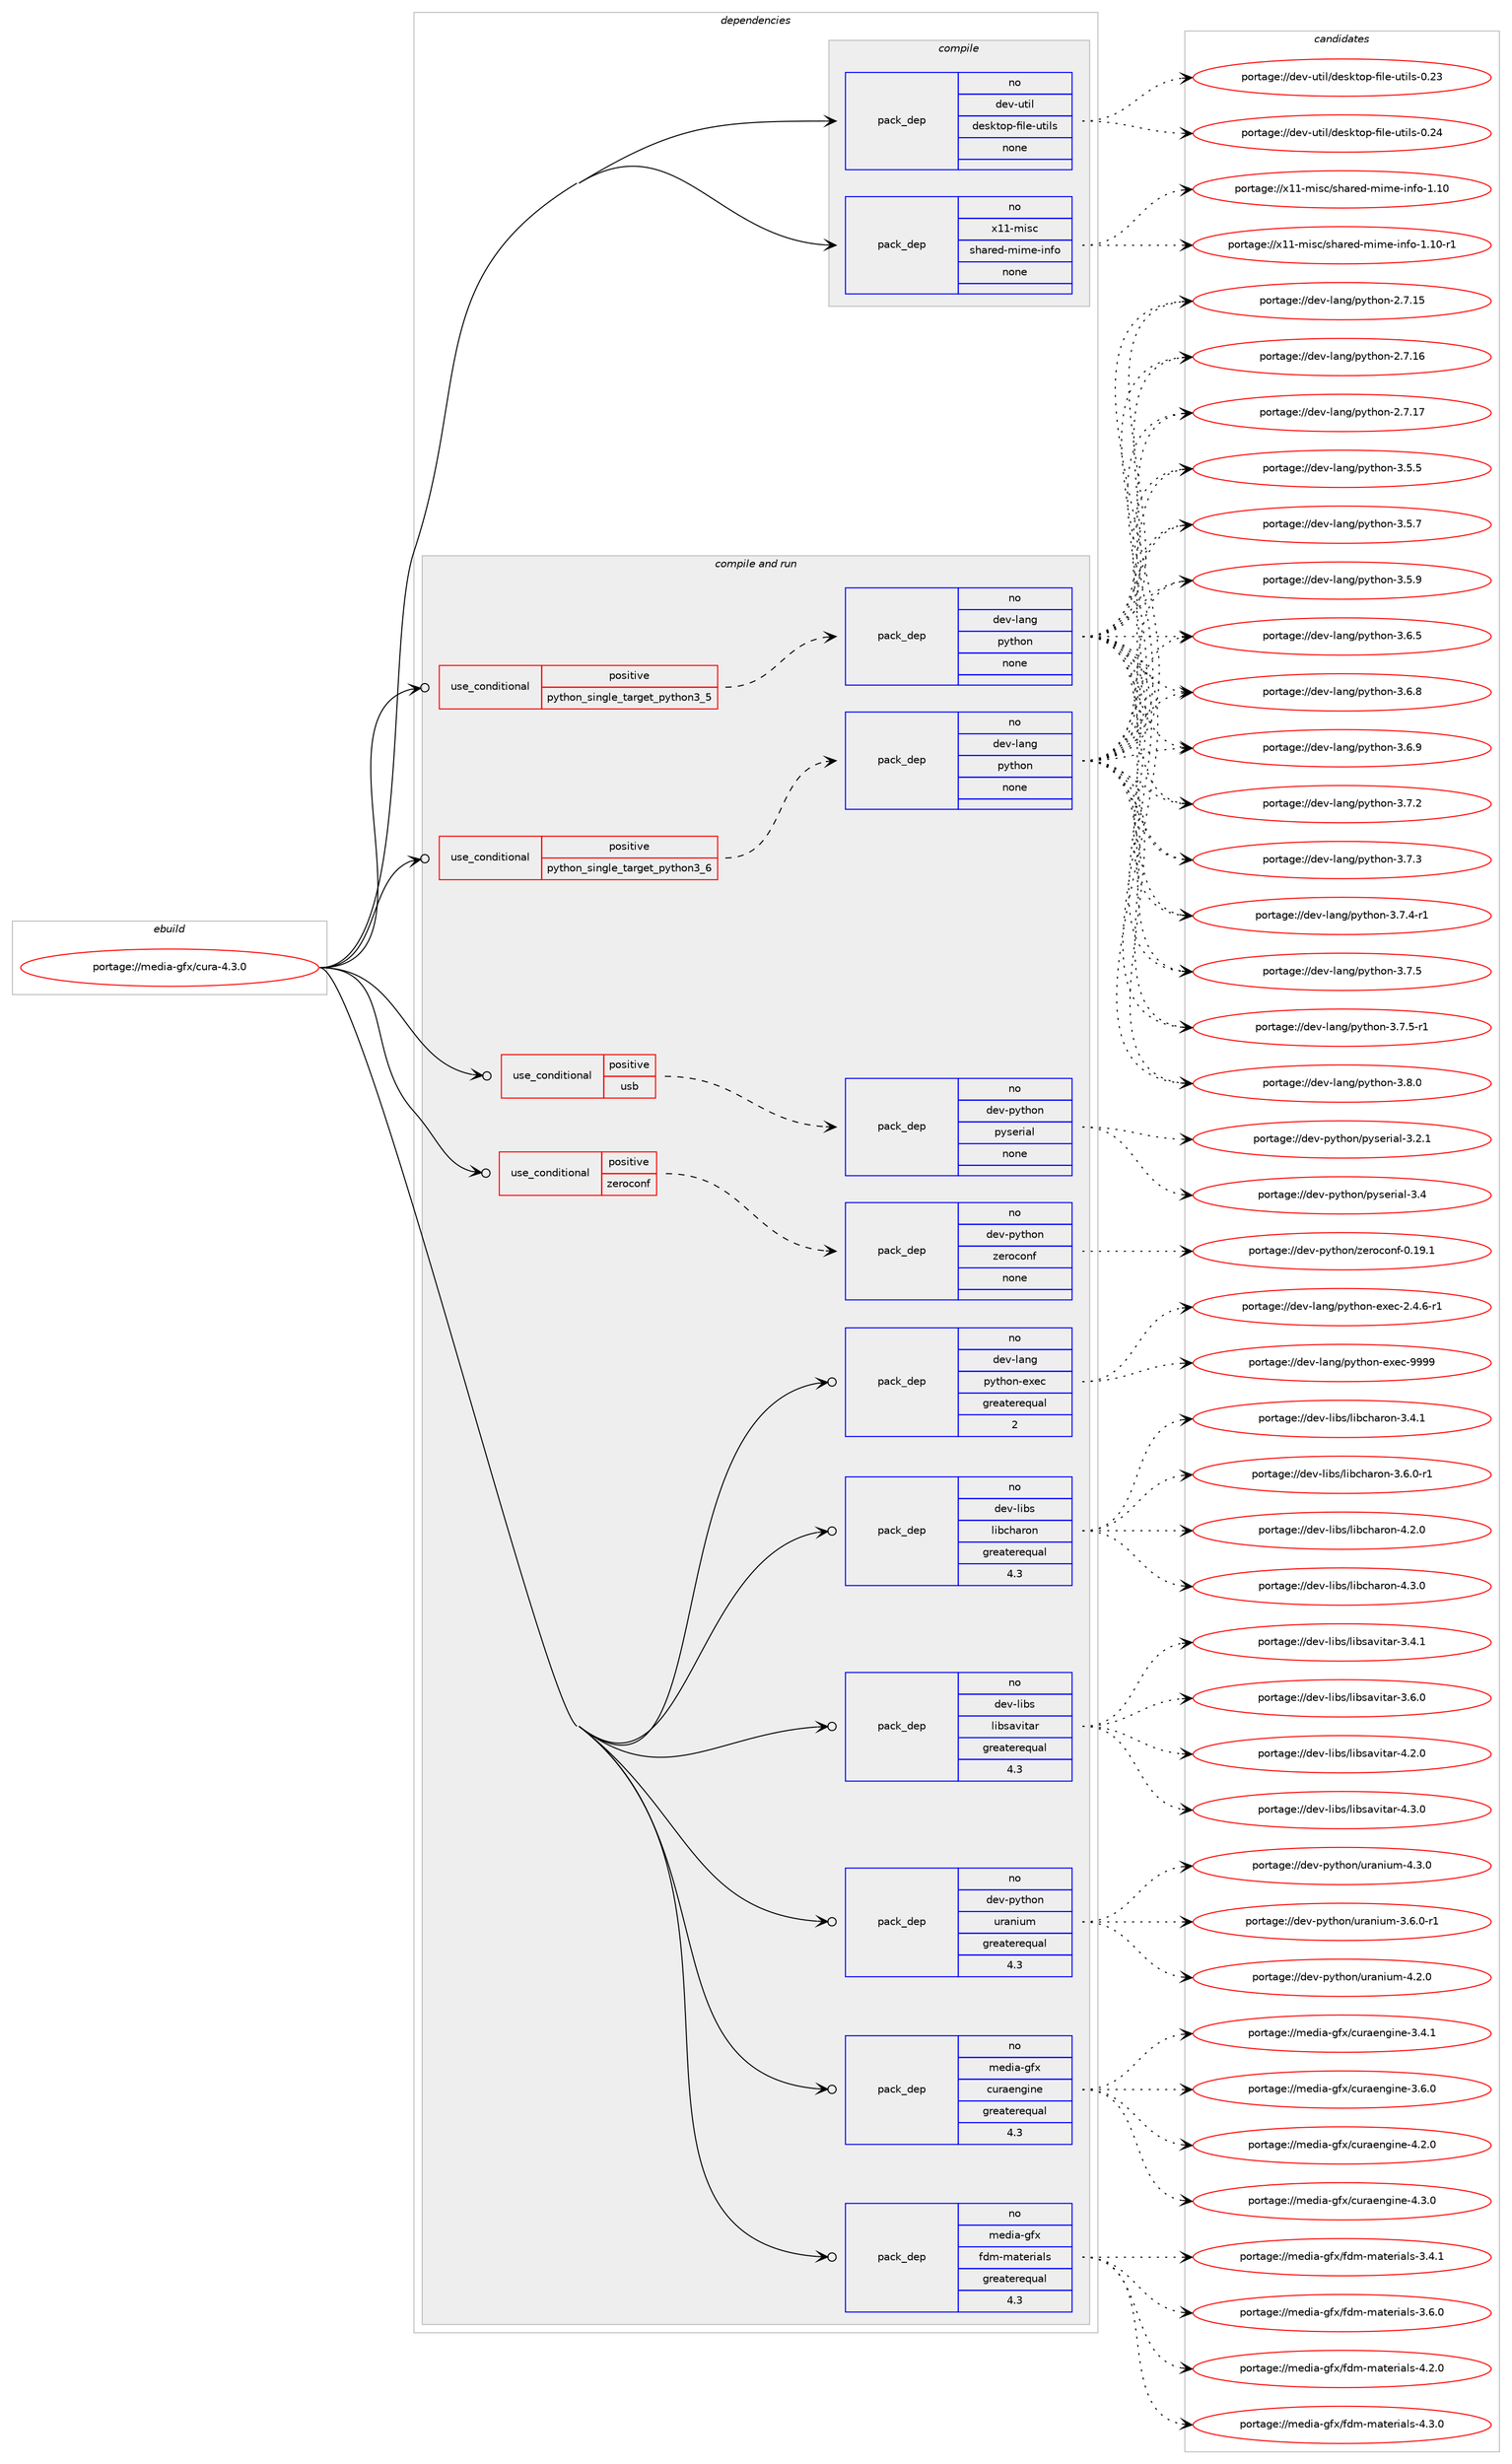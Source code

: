 digraph prolog {

# *************
# Graph options
# *************

newrank=true;
concentrate=true;
compound=true;
graph [rankdir=LR,fontname=Helvetica,fontsize=10,ranksep=1.5];#, ranksep=2.5, nodesep=0.2];
edge  [arrowhead=vee];
node  [fontname=Helvetica,fontsize=10];

# **********
# The ebuild
# **********

subgraph cluster_leftcol {
color=gray;
rank=same;
label=<<i>ebuild</i>>;
id [label="portage://media-gfx/cura-4.3.0", color=red, width=4, href="../media-gfx/cura-4.3.0.svg"];
}

# ****************
# The dependencies
# ****************

subgraph cluster_midcol {
color=gray;
label=<<i>dependencies</i>>;
subgraph cluster_compile {
fillcolor="#eeeeee";
style=filled;
label=<<i>compile</i>>;
subgraph pack228479 {
dependency311472 [label=<<TABLE BORDER="0" CELLBORDER="1" CELLSPACING="0" CELLPADDING="4" WIDTH="220"><TR><TD ROWSPAN="6" CELLPADDING="30">pack_dep</TD></TR><TR><TD WIDTH="110">no</TD></TR><TR><TD>dev-util</TD></TR><TR><TD>desktop-file-utils</TD></TR><TR><TD>none</TD></TR><TR><TD></TD></TR></TABLE>>, shape=none, color=blue];
}
id:e -> dependency311472:w [weight=20,style="solid",arrowhead="vee"];
subgraph pack228480 {
dependency311473 [label=<<TABLE BORDER="0" CELLBORDER="1" CELLSPACING="0" CELLPADDING="4" WIDTH="220"><TR><TD ROWSPAN="6" CELLPADDING="30">pack_dep</TD></TR><TR><TD WIDTH="110">no</TD></TR><TR><TD>x11-misc</TD></TR><TR><TD>shared-mime-info</TD></TR><TR><TD>none</TD></TR><TR><TD></TD></TR></TABLE>>, shape=none, color=blue];
}
id:e -> dependency311473:w [weight=20,style="solid",arrowhead="vee"];
}
subgraph cluster_compileandrun {
fillcolor="#eeeeee";
style=filled;
label=<<i>compile and run</i>>;
subgraph cond77957 {
dependency311474 [label=<<TABLE BORDER="0" CELLBORDER="1" CELLSPACING="0" CELLPADDING="4"><TR><TD ROWSPAN="3" CELLPADDING="10">use_conditional</TD></TR><TR><TD>positive</TD></TR><TR><TD>python_single_target_python3_5</TD></TR></TABLE>>, shape=none, color=red];
subgraph pack228481 {
dependency311475 [label=<<TABLE BORDER="0" CELLBORDER="1" CELLSPACING="0" CELLPADDING="4" WIDTH="220"><TR><TD ROWSPAN="6" CELLPADDING="30">pack_dep</TD></TR><TR><TD WIDTH="110">no</TD></TR><TR><TD>dev-lang</TD></TR><TR><TD>python</TD></TR><TR><TD>none</TD></TR><TR><TD></TD></TR></TABLE>>, shape=none, color=blue];
}
dependency311474:e -> dependency311475:w [weight=20,style="dashed",arrowhead="vee"];
}
id:e -> dependency311474:w [weight=20,style="solid",arrowhead="odotvee"];
subgraph cond77958 {
dependency311476 [label=<<TABLE BORDER="0" CELLBORDER="1" CELLSPACING="0" CELLPADDING="4"><TR><TD ROWSPAN="3" CELLPADDING="10">use_conditional</TD></TR><TR><TD>positive</TD></TR><TR><TD>python_single_target_python3_6</TD></TR></TABLE>>, shape=none, color=red];
subgraph pack228482 {
dependency311477 [label=<<TABLE BORDER="0" CELLBORDER="1" CELLSPACING="0" CELLPADDING="4" WIDTH="220"><TR><TD ROWSPAN="6" CELLPADDING="30">pack_dep</TD></TR><TR><TD WIDTH="110">no</TD></TR><TR><TD>dev-lang</TD></TR><TR><TD>python</TD></TR><TR><TD>none</TD></TR><TR><TD></TD></TR></TABLE>>, shape=none, color=blue];
}
dependency311476:e -> dependency311477:w [weight=20,style="dashed",arrowhead="vee"];
}
id:e -> dependency311476:w [weight=20,style="solid",arrowhead="odotvee"];
subgraph cond77959 {
dependency311478 [label=<<TABLE BORDER="0" CELLBORDER="1" CELLSPACING="0" CELLPADDING="4"><TR><TD ROWSPAN="3" CELLPADDING="10">use_conditional</TD></TR><TR><TD>positive</TD></TR><TR><TD>usb</TD></TR></TABLE>>, shape=none, color=red];
subgraph pack228483 {
dependency311479 [label=<<TABLE BORDER="0" CELLBORDER="1" CELLSPACING="0" CELLPADDING="4" WIDTH="220"><TR><TD ROWSPAN="6" CELLPADDING="30">pack_dep</TD></TR><TR><TD WIDTH="110">no</TD></TR><TR><TD>dev-python</TD></TR><TR><TD>pyserial</TD></TR><TR><TD>none</TD></TR><TR><TD></TD></TR></TABLE>>, shape=none, color=blue];
}
dependency311478:e -> dependency311479:w [weight=20,style="dashed",arrowhead="vee"];
}
id:e -> dependency311478:w [weight=20,style="solid",arrowhead="odotvee"];
subgraph cond77960 {
dependency311480 [label=<<TABLE BORDER="0" CELLBORDER="1" CELLSPACING="0" CELLPADDING="4"><TR><TD ROWSPAN="3" CELLPADDING="10">use_conditional</TD></TR><TR><TD>positive</TD></TR><TR><TD>zeroconf</TD></TR></TABLE>>, shape=none, color=red];
subgraph pack228484 {
dependency311481 [label=<<TABLE BORDER="0" CELLBORDER="1" CELLSPACING="0" CELLPADDING="4" WIDTH="220"><TR><TD ROWSPAN="6" CELLPADDING="30">pack_dep</TD></TR><TR><TD WIDTH="110">no</TD></TR><TR><TD>dev-python</TD></TR><TR><TD>zeroconf</TD></TR><TR><TD>none</TD></TR><TR><TD></TD></TR></TABLE>>, shape=none, color=blue];
}
dependency311480:e -> dependency311481:w [weight=20,style="dashed",arrowhead="vee"];
}
id:e -> dependency311480:w [weight=20,style="solid",arrowhead="odotvee"];
subgraph pack228485 {
dependency311482 [label=<<TABLE BORDER="0" CELLBORDER="1" CELLSPACING="0" CELLPADDING="4" WIDTH="220"><TR><TD ROWSPAN="6" CELLPADDING="30">pack_dep</TD></TR><TR><TD WIDTH="110">no</TD></TR><TR><TD>dev-lang</TD></TR><TR><TD>python-exec</TD></TR><TR><TD>greaterequal</TD></TR><TR><TD>2</TD></TR></TABLE>>, shape=none, color=blue];
}
id:e -> dependency311482:w [weight=20,style="solid",arrowhead="odotvee"];
subgraph pack228486 {
dependency311483 [label=<<TABLE BORDER="0" CELLBORDER="1" CELLSPACING="0" CELLPADDING="4" WIDTH="220"><TR><TD ROWSPAN="6" CELLPADDING="30">pack_dep</TD></TR><TR><TD WIDTH="110">no</TD></TR><TR><TD>dev-libs</TD></TR><TR><TD>libcharon</TD></TR><TR><TD>greaterequal</TD></TR><TR><TD>4.3</TD></TR></TABLE>>, shape=none, color=blue];
}
id:e -> dependency311483:w [weight=20,style="solid",arrowhead="odotvee"];
subgraph pack228487 {
dependency311484 [label=<<TABLE BORDER="0" CELLBORDER="1" CELLSPACING="0" CELLPADDING="4" WIDTH="220"><TR><TD ROWSPAN="6" CELLPADDING="30">pack_dep</TD></TR><TR><TD WIDTH="110">no</TD></TR><TR><TD>dev-libs</TD></TR><TR><TD>libsavitar</TD></TR><TR><TD>greaterequal</TD></TR><TR><TD>4.3</TD></TR></TABLE>>, shape=none, color=blue];
}
id:e -> dependency311484:w [weight=20,style="solid",arrowhead="odotvee"];
subgraph pack228488 {
dependency311485 [label=<<TABLE BORDER="0" CELLBORDER="1" CELLSPACING="0" CELLPADDING="4" WIDTH="220"><TR><TD ROWSPAN="6" CELLPADDING="30">pack_dep</TD></TR><TR><TD WIDTH="110">no</TD></TR><TR><TD>dev-python</TD></TR><TR><TD>uranium</TD></TR><TR><TD>greaterequal</TD></TR><TR><TD>4.3</TD></TR></TABLE>>, shape=none, color=blue];
}
id:e -> dependency311485:w [weight=20,style="solid",arrowhead="odotvee"];
subgraph pack228489 {
dependency311486 [label=<<TABLE BORDER="0" CELLBORDER="1" CELLSPACING="0" CELLPADDING="4" WIDTH="220"><TR><TD ROWSPAN="6" CELLPADDING="30">pack_dep</TD></TR><TR><TD WIDTH="110">no</TD></TR><TR><TD>media-gfx</TD></TR><TR><TD>curaengine</TD></TR><TR><TD>greaterequal</TD></TR><TR><TD>4.3</TD></TR></TABLE>>, shape=none, color=blue];
}
id:e -> dependency311486:w [weight=20,style="solid",arrowhead="odotvee"];
subgraph pack228490 {
dependency311487 [label=<<TABLE BORDER="0" CELLBORDER="1" CELLSPACING="0" CELLPADDING="4" WIDTH="220"><TR><TD ROWSPAN="6" CELLPADDING="30">pack_dep</TD></TR><TR><TD WIDTH="110">no</TD></TR><TR><TD>media-gfx</TD></TR><TR><TD>fdm-materials</TD></TR><TR><TD>greaterequal</TD></TR><TR><TD>4.3</TD></TR></TABLE>>, shape=none, color=blue];
}
id:e -> dependency311487:w [weight=20,style="solid",arrowhead="odotvee"];
}
subgraph cluster_run {
fillcolor="#eeeeee";
style=filled;
label=<<i>run</i>>;
}
}

# **************
# The candidates
# **************

subgraph cluster_choices {
rank=same;
color=gray;
label=<<i>candidates</i>>;

subgraph choice228479 {
color=black;
nodesep=1;
choiceportage100101118451171161051084710010111510711611111245102105108101451171161051081154548465051 [label="portage://dev-util/desktop-file-utils-0.23", color=red, width=4,href="../dev-util/desktop-file-utils-0.23.svg"];
choiceportage100101118451171161051084710010111510711611111245102105108101451171161051081154548465052 [label="portage://dev-util/desktop-file-utils-0.24", color=red, width=4,href="../dev-util/desktop-file-utils-0.24.svg"];
dependency311472:e -> choiceportage100101118451171161051084710010111510711611111245102105108101451171161051081154548465051:w [style=dotted,weight="100"];
dependency311472:e -> choiceportage100101118451171161051084710010111510711611111245102105108101451171161051081154548465052:w [style=dotted,weight="100"];
}
subgraph choice228480 {
color=black;
nodesep=1;
choiceportage12049494510910511599471151049711410110045109105109101451051101021114549464948 [label="portage://x11-misc/shared-mime-info-1.10", color=red, width=4,href="../x11-misc/shared-mime-info-1.10.svg"];
choiceportage120494945109105115994711510497114101100451091051091014510511010211145494649484511449 [label="portage://x11-misc/shared-mime-info-1.10-r1", color=red, width=4,href="../x11-misc/shared-mime-info-1.10-r1.svg"];
dependency311473:e -> choiceportage12049494510910511599471151049711410110045109105109101451051101021114549464948:w [style=dotted,weight="100"];
dependency311473:e -> choiceportage120494945109105115994711510497114101100451091051091014510511010211145494649484511449:w [style=dotted,weight="100"];
}
subgraph choice228481 {
color=black;
nodesep=1;
choiceportage10010111845108971101034711212111610411111045504655464953 [label="portage://dev-lang/python-2.7.15", color=red, width=4,href="../dev-lang/python-2.7.15.svg"];
choiceportage10010111845108971101034711212111610411111045504655464954 [label="portage://dev-lang/python-2.7.16", color=red, width=4,href="../dev-lang/python-2.7.16.svg"];
choiceportage10010111845108971101034711212111610411111045504655464955 [label="portage://dev-lang/python-2.7.17", color=red, width=4,href="../dev-lang/python-2.7.17.svg"];
choiceportage100101118451089711010347112121116104111110455146534653 [label="portage://dev-lang/python-3.5.5", color=red, width=4,href="../dev-lang/python-3.5.5.svg"];
choiceportage100101118451089711010347112121116104111110455146534655 [label="portage://dev-lang/python-3.5.7", color=red, width=4,href="../dev-lang/python-3.5.7.svg"];
choiceportage100101118451089711010347112121116104111110455146534657 [label="portage://dev-lang/python-3.5.9", color=red, width=4,href="../dev-lang/python-3.5.9.svg"];
choiceportage100101118451089711010347112121116104111110455146544653 [label="portage://dev-lang/python-3.6.5", color=red, width=4,href="../dev-lang/python-3.6.5.svg"];
choiceportage100101118451089711010347112121116104111110455146544656 [label="portage://dev-lang/python-3.6.8", color=red, width=4,href="../dev-lang/python-3.6.8.svg"];
choiceportage100101118451089711010347112121116104111110455146544657 [label="portage://dev-lang/python-3.6.9", color=red, width=4,href="../dev-lang/python-3.6.9.svg"];
choiceportage100101118451089711010347112121116104111110455146554650 [label="portage://dev-lang/python-3.7.2", color=red, width=4,href="../dev-lang/python-3.7.2.svg"];
choiceportage100101118451089711010347112121116104111110455146554651 [label="portage://dev-lang/python-3.7.3", color=red, width=4,href="../dev-lang/python-3.7.3.svg"];
choiceportage1001011184510897110103471121211161041111104551465546524511449 [label="portage://dev-lang/python-3.7.4-r1", color=red, width=4,href="../dev-lang/python-3.7.4-r1.svg"];
choiceportage100101118451089711010347112121116104111110455146554653 [label="portage://dev-lang/python-3.7.5", color=red, width=4,href="../dev-lang/python-3.7.5.svg"];
choiceportage1001011184510897110103471121211161041111104551465546534511449 [label="portage://dev-lang/python-3.7.5-r1", color=red, width=4,href="../dev-lang/python-3.7.5-r1.svg"];
choiceportage100101118451089711010347112121116104111110455146564648 [label="portage://dev-lang/python-3.8.0", color=red, width=4,href="../dev-lang/python-3.8.0.svg"];
dependency311475:e -> choiceportage10010111845108971101034711212111610411111045504655464953:w [style=dotted,weight="100"];
dependency311475:e -> choiceportage10010111845108971101034711212111610411111045504655464954:w [style=dotted,weight="100"];
dependency311475:e -> choiceportage10010111845108971101034711212111610411111045504655464955:w [style=dotted,weight="100"];
dependency311475:e -> choiceportage100101118451089711010347112121116104111110455146534653:w [style=dotted,weight="100"];
dependency311475:e -> choiceportage100101118451089711010347112121116104111110455146534655:w [style=dotted,weight="100"];
dependency311475:e -> choiceportage100101118451089711010347112121116104111110455146534657:w [style=dotted,weight="100"];
dependency311475:e -> choiceportage100101118451089711010347112121116104111110455146544653:w [style=dotted,weight="100"];
dependency311475:e -> choiceportage100101118451089711010347112121116104111110455146544656:w [style=dotted,weight="100"];
dependency311475:e -> choiceportage100101118451089711010347112121116104111110455146544657:w [style=dotted,weight="100"];
dependency311475:e -> choiceportage100101118451089711010347112121116104111110455146554650:w [style=dotted,weight="100"];
dependency311475:e -> choiceportage100101118451089711010347112121116104111110455146554651:w [style=dotted,weight="100"];
dependency311475:e -> choiceportage1001011184510897110103471121211161041111104551465546524511449:w [style=dotted,weight="100"];
dependency311475:e -> choiceportage100101118451089711010347112121116104111110455146554653:w [style=dotted,weight="100"];
dependency311475:e -> choiceportage1001011184510897110103471121211161041111104551465546534511449:w [style=dotted,weight="100"];
dependency311475:e -> choiceportage100101118451089711010347112121116104111110455146564648:w [style=dotted,weight="100"];
}
subgraph choice228482 {
color=black;
nodesep=1;
choiceportage10010111845108971101034711212111610411111045504655464953 [label="portage://dev-lang/python-2.7.15", color=red, width=4,href="../dev-lang/python-2.7.15.svg"];
choiceportage10010111845108971101034711212111610411111045504655464954 [label="portage://dev-lang/python-2.7.16", color=red, width=4,href="../dev-lang/python-2.7.16.svg"];
choiceportage10010111845108971101034711212111610411111045504655464955 [label="portage://dev-lang/python-2.7.17", color=red, width=4,href="../dev-lang/python-2.7.17.svg"];
choiceportage100101118451089711010347112121116104111110455146534653 [label="portage://dev-lang/python-3.5.5", color=red, width=4,href="../dev-lang/python-3.5.5.svg"];
choiceportage100101118451089711010347112121116104111110455146534655 [label="portage://dev-lang/python-3.5.7", color=red, width=4,href="../dev-lang/python-3.5.7.svg"];
choiceportage100101118451089711010347112121116104111110455146534657 [label="portage://dev-lang/python-3.5.9", color=red, width=4,href="../dev-lang/python-3.5.9.svg"];
choiceportage100101118451089711010347112121116104111110455146544653 [label="portage://dev-lang/python-3.6.5", color=red, width=4,href="../dev-lang/python-3.6.5.svg"];
choiceportage100101118451089711010347112121116104111110455146544656 [label="portage://dev-lang/python-3.6.8", color=red, width=4,href="../dev-lang/python-3.6.8.svg"];
choiceportage100101118451089711010347112121116104111110455146544657 [label="portage://dev-lang/python-3.6.9", color=red, width=4,href="../dev-lang/python-3.6.9.svg"];
choiceportage100101118451089711010347112121116104111110455146554650 [label="portage://dev-lang/python-3.7.2", color=red, width=4,href="../dev-lang/python-3.7.2.svg"];
choiceportage100101118451089711010347112121116104111110455146554651 [label="portage://dev-lang/python-3.7.3", color=red, width=4,href="../dev-lang/python-3.7.3.svg"];
choiceportage1001011184510897110103471121211161041111104551465546524511449 [label="portage://dev-lang/python-3.7.4-r1", color=red, width=4,href="../dev-lang/python-3.7.4-r1.svg"];
choiceportage100101118451089711010347112121116104111110455146554653 [label="portage://dev-lang/python-3.7.5", color=red, width=4,href="../dev-lang/python-3.7.5.svg"];
choiceportage1001011184510897110103471121211161041111104551465546534511449 [label="portage://dev-lang/python-3.7.5-r1", color=red, width=4,href="../dev-lang/python-3.7.5-r1.svg"];
choiceportage100101118451089711010347112121116104111110455146564648 [label="portage://dev-lang/python-3.8.0", color=red, width=4,href="../dev-lang/python-3.8.0.svg"];
dependency311477:e -> choiceportage10010111845108971101034711212111610411111045504655464953:w [style=dotted,weight="100"];
dependency311477:e -> choiceportage10010111845108971101034711212111610411111045504655464954:w [style=dotted,weight="100"];
dependency311477:e -> choiceportage10010111845108971101034711212111610411111045504655464955:w [style=dotted,weight="100"];
dependency311477:e -> choiceportage100101118451089711010347112121116104111110455146534653:w [style=dotted,weight="100"];
dependency311477:e -> choiceportage100101118451089711010347112121116104111110455146534655:w [style=dotted,weight="100"];
dependency311477:e -> choiceportage100101118451089711010347112121116104111110455146534657:w [style=dotted,weight="100"];
dependency311477:e -> choiceportage100101118451089711010347112121116104111110455146544653:w [style=dotted,weight="100"];
dependency311477:e -> choiceportage100101118451089711010347112121116104111110455146544656:w [style=dotted,weight="100"];
dependency311477:e -> choiceportage100101118451089711010347112121116104111110455146544657:w [style=dotted,weight="100"];
dependency311477:e -> choiceportage100101118451089711010347112121116104111110455146554650:w [style=dotted,weight="100"];
dependency311477:e -> choiceportage100101118451089711010347112121116104111110455146554651:w [style=dotted,weight="100"];
dependency311477:e -> choiceportage1001011184510897110103471121211161041111104551465546524511449:w [style=dotted,weight="100"];
dependency311477:e -> choiceportage100101118451089711010347112121116104111110455146554653:w [style=dotted,weight="100"];
dependency311477:e -> choiceportage1001011184510897110103471121211161041111104551465546534511449:w [style=dotted,weight="100"];
dependency311477:e -> choiceportage100101118451089711010347112121116104111110455146564648:w [style=dotted,weight="100"];
}
subgraph choice228483 {
color=black;
nodesep=1;
choiceportage100101118451121211161041111104711212111510111410597108455146504649 [label="portage://dev-python/pyserial-3.2.1", color=red, width=4,href="../dev-python/pyserial-3.2.1.svg"];
choiceportage10010111845112121116104111110471121211151011141059710845514652 [label="portage://dev-python/pyserial-3.4", color=red, width=4,href="../dev-python/pyserial-3.4.svg"];
dependency311479:e -> choiceportage100101118451121211161041111104711212111510111410597108455146504649:w [style=dotted,weight="100"];
dependency311479:e -> choiceportage10010111845112121116104111110471121211151011141059710845514652:w [style=dotted,weight="100"];
}
subgraph choice228484 {
color=black;
nodesep=1;
choiceportage10010111845112121116104111110471221011141119911111010245484649574649 [label="portage://dev-python/zeroconf-0.19.1", color=red, width=4,href="../dev-python/zeroconf-0.19.1.svg"];
dependency311481:e -> choiceportage10010111845112121116104111110471221011141119911111010245484649574649:w [style=dotted,weight="100"];
}
subgraph choice228485 {
color=black;
nodesep=1;
choiceportage10010111845108971101034711212111610411111045101120101994550465246544511449 [label="portage://dev-lang/python-exec-2.4.6-r1", color=red, width=4,href="../dev-lang/python-exec-2.4.6-r1.svg"];
choiceportage10010111845108971101034711212111610411111045101120101994557575757 [label="portage://dev-lang/python-exec-9999", color=red, width=4,href="../dev-lang/python-exec-9999.svg"];
dependency311482:e -> choiceportage10010111845108971101034711212111610411111045101120101994550465246544511449:w [style=dotted,weight="100"];
dependency311482:e -> choiceportage10010111845108971101034711212111610411111045101120101994557575757:w [style=dotted,weight="100"];
}
subgraph choice228486 {
color=black;
nodesep=1;
choiceportage100101118451081059811547108105989910497114111110455146524649 [label="portage://dev-libs/libcharon-3.4.1", color=red, width=4,href="../dev-libs/libcharon-3.4.1.svg"];
choiceportage1001011184510810598115471081059899104971141111104551465446484511449 [label="portage://dev-libs/libcharon-3.6.0-r1", color=red, width=4,href="../dev-libs/libcharon-3.6.0-r1.svg"];
choiceportage100101118451081059811547108105989910497114111110455246504648 [label="portage://dev-libs/libcharon-4.2.0", color=red, width=4,href="../dev-libs/libcharon-4.2.0.svg"];
choiceportage100101118451081059811547108105989910497114111110455246514648 [label="portage://dev-libs/libcharon-4.3.0", color=red, width=4,href="../dev-libs/libcharon-4.3.0.svg"];
dependency311483:e -> choiceportage100101118451081059811547108105989910497114111110455146524649:w [style=dotted,weight="100"];
dependency311483:e -> choiceportage1001011184510810598115471081059899104971141111104551465446484511449:w [style=dotted,weight="100"];
dependency311483:e -> choiceportage100101118451081059811547108105989910497114111110455246504648:w [style=dotted,weight="100"];
dependency311483:e -> choiceportage100101118451081059811547108105989910497114111110455246514648:w [style=dotted,weight="100"];
}
subgraph choice228487 {
color=black;
nodesep=1;
choiceportage100101118451081059811547108105981159711810511697114455146524649 [label="portage://dev-libs/libsavitar-3.4.1", color=red, width=4,href="../dev-libs/libsavitar-3.4.1.svg"];
choiceportage100101118451081059811547108105981159711810511697114455146544648 [label="portage://dev-libs/libsavitar-3.6.0", color=red, width=4,href="../dev-libs/libsavitar-3.6.0.svg"];
choiceportage100101118451081059811547108105981159711810511697114455246504648 [label="portage://dev-libs/libsavitar-4.2.0", color=red, width=4,href="../dev-libs/libsavitar-4.2.0.svg"];
choiceportage100101118451081059811547108105981159711810511697114455246514648 [label="portage://dev-libs/libsavitar-4.3.0", color=red, width=4,href="../dev-libs/libsavitar-4.3.0.svg"];
dependency311484:e -> choiceportage100101118451081059811547108105981159711810511697114455146524649:w [style=dotted,weight="100"];
dependency311484:e -> choiceportage100101118451081059811547108105981159711810511697114455146544648:w [style=dotted,weight="100"];
dependency311484:e -> choiceportage100101118451081059811547108105981159711810511697114455246504648:w [style=dotted,weight="100"];
dependency311484:e -> choiceportage100101118451081059811547108105981159711810511697114455246514648:w [style=dotted,weight="100"];
}
subgraph choice228488 {
color=black;
nodesep=1;
choiceportage1001011184511212111610411111047117114971101051171094551465446484511449 [label="portage://dev-python/uranium-3.6.0-r1", color=red, width=4,href="../dev-python/uranium-3.6.0-r1.svg"];
choiceportage100101118451121211161041111104711711497110105117109455246504648 [label="portage://dev-python/uranium-4.2.0", color=red, width=4,href="../dev-python/uranium-4.2.0.svg"];
choiceportage100101118451121211161041111104711711497110105117109455246514648 [label="portage://dev-python/uranium-4.3.0", color=red, width=4,href="../dev-python/uranium-4.3.0.svg"];
dependency311485:e -> choiceportage1001011184511212111610411111047117114971101051171094551465446484511449:w [style=dotted,weight="100"];
dependency311485:e -> choiceportage100101118451121211161041111104711711497110105117109455246504648:w [style=dotted,weight="100"];
dependency311485:e -> choiceportage100101118451121211161041111104711711497110105117109455246514648:w [style=dotted,weight="100"];
}
subgraph choice228489 {
color=black;
nodesep=1;
choiceportage1091011001059745103102120479911711497101110103105110101455146524649 [label="portage://media-gfx/curaengine-3.4.1", color=red, width=4,href="../media-gfx/curaengine-3.4.1.svg"];
choiceportage1091011001059745103102120479911711497101110103105110101455146544648 [label="portage://media-gfx/curaengine-3.6.0", color=red, width=4,href="../media-gfx/curaengine-3.6.0.svg"];
choiceportage1091011001059745103102120479911711497101110103105110101455246504648 [label="portage://media-gfx/curaengine-4.2.0", color=red, width=4,href="../media-gfx/curaengine-4.2.0.svg"];
choiceportage1091011001059745103102120479911711497101110103105110101455246514648 [label="portage://media-gfx/curaengine-4.3.0", color=red, width=4,href="../media-gfx/curaengine-4.3.0.svg"];
dependency311486:e -> choiceportage1091011001059745103102120479911711497101110103105110101455146524649:w [style=dotted,weight="100"];
dependency311486:e -> choiceportage1091011001059745103102120479911711497101110103105110101455146544648:w [style=dotted,weight="100"];
dependency311486:e -> choiceportage1091011001059745103102120479911711497101110103105110101455246504648:w [style=dotted,weight="100"];
dependency311486:e -> choiceportage1091011001059745103102120479911711497101110103105110101455246514648:w [style=dotted,weight="100"];
}
subgraph choice228490 {
color=black;
nodesep=1;
choiceportage109101100105974510310212047102100109451099711610111410597108115455146524649 [label="portage://media-gfx/fdm-materials-3.4.1", color=red, width=4,href="../media-gfx/fdm-materials-3.4.1.svg"];
choiceportage109101100105974510310212047102100109451099711610111410597108115455146544648 [label="portage://media-gfx/fdm-materials-3.6.0", color=red, width=4,href="../media-gfx/fdm-materials-3.6.0.svg"];
choiceportage109101100105974510310212047102100109451099711610111410597108115455246504648 [label="portage://media-gfx/fdm-materials-4.2.0", color=red, width=4,href="../media-gfx/fdm-materials-4.2.0.svg"];
choiceportage109101100105974510310212047102100109451099711610111410597108115455246514648 [label="portage://media-gfx/fdm-materials-4.3.0", color=red, width=4,href="../media-gfx/fdm-materials-4.3.0.svg"];
dependency311487:e -> choiceportage109101100105974510310212047102100109451099711610111410597108115455146524649:w [style=dotted,weight="100"];
dependency311487:e -> choiceportage109101100105974510310212047102100109451099711610111410597108115455146544648:w [style=dotted,weight="100"];
dependency311487:e -> choiceportage109101100105974510310212047102100109451099711610111410597108115455246504648:w [style=dotted,weight="100"];
dependency311487:e -> choiceportage109101100105974510310212047102100109451099711610111410597108115455246514648:w [style=dotted,weight="100"];
}
}

}
